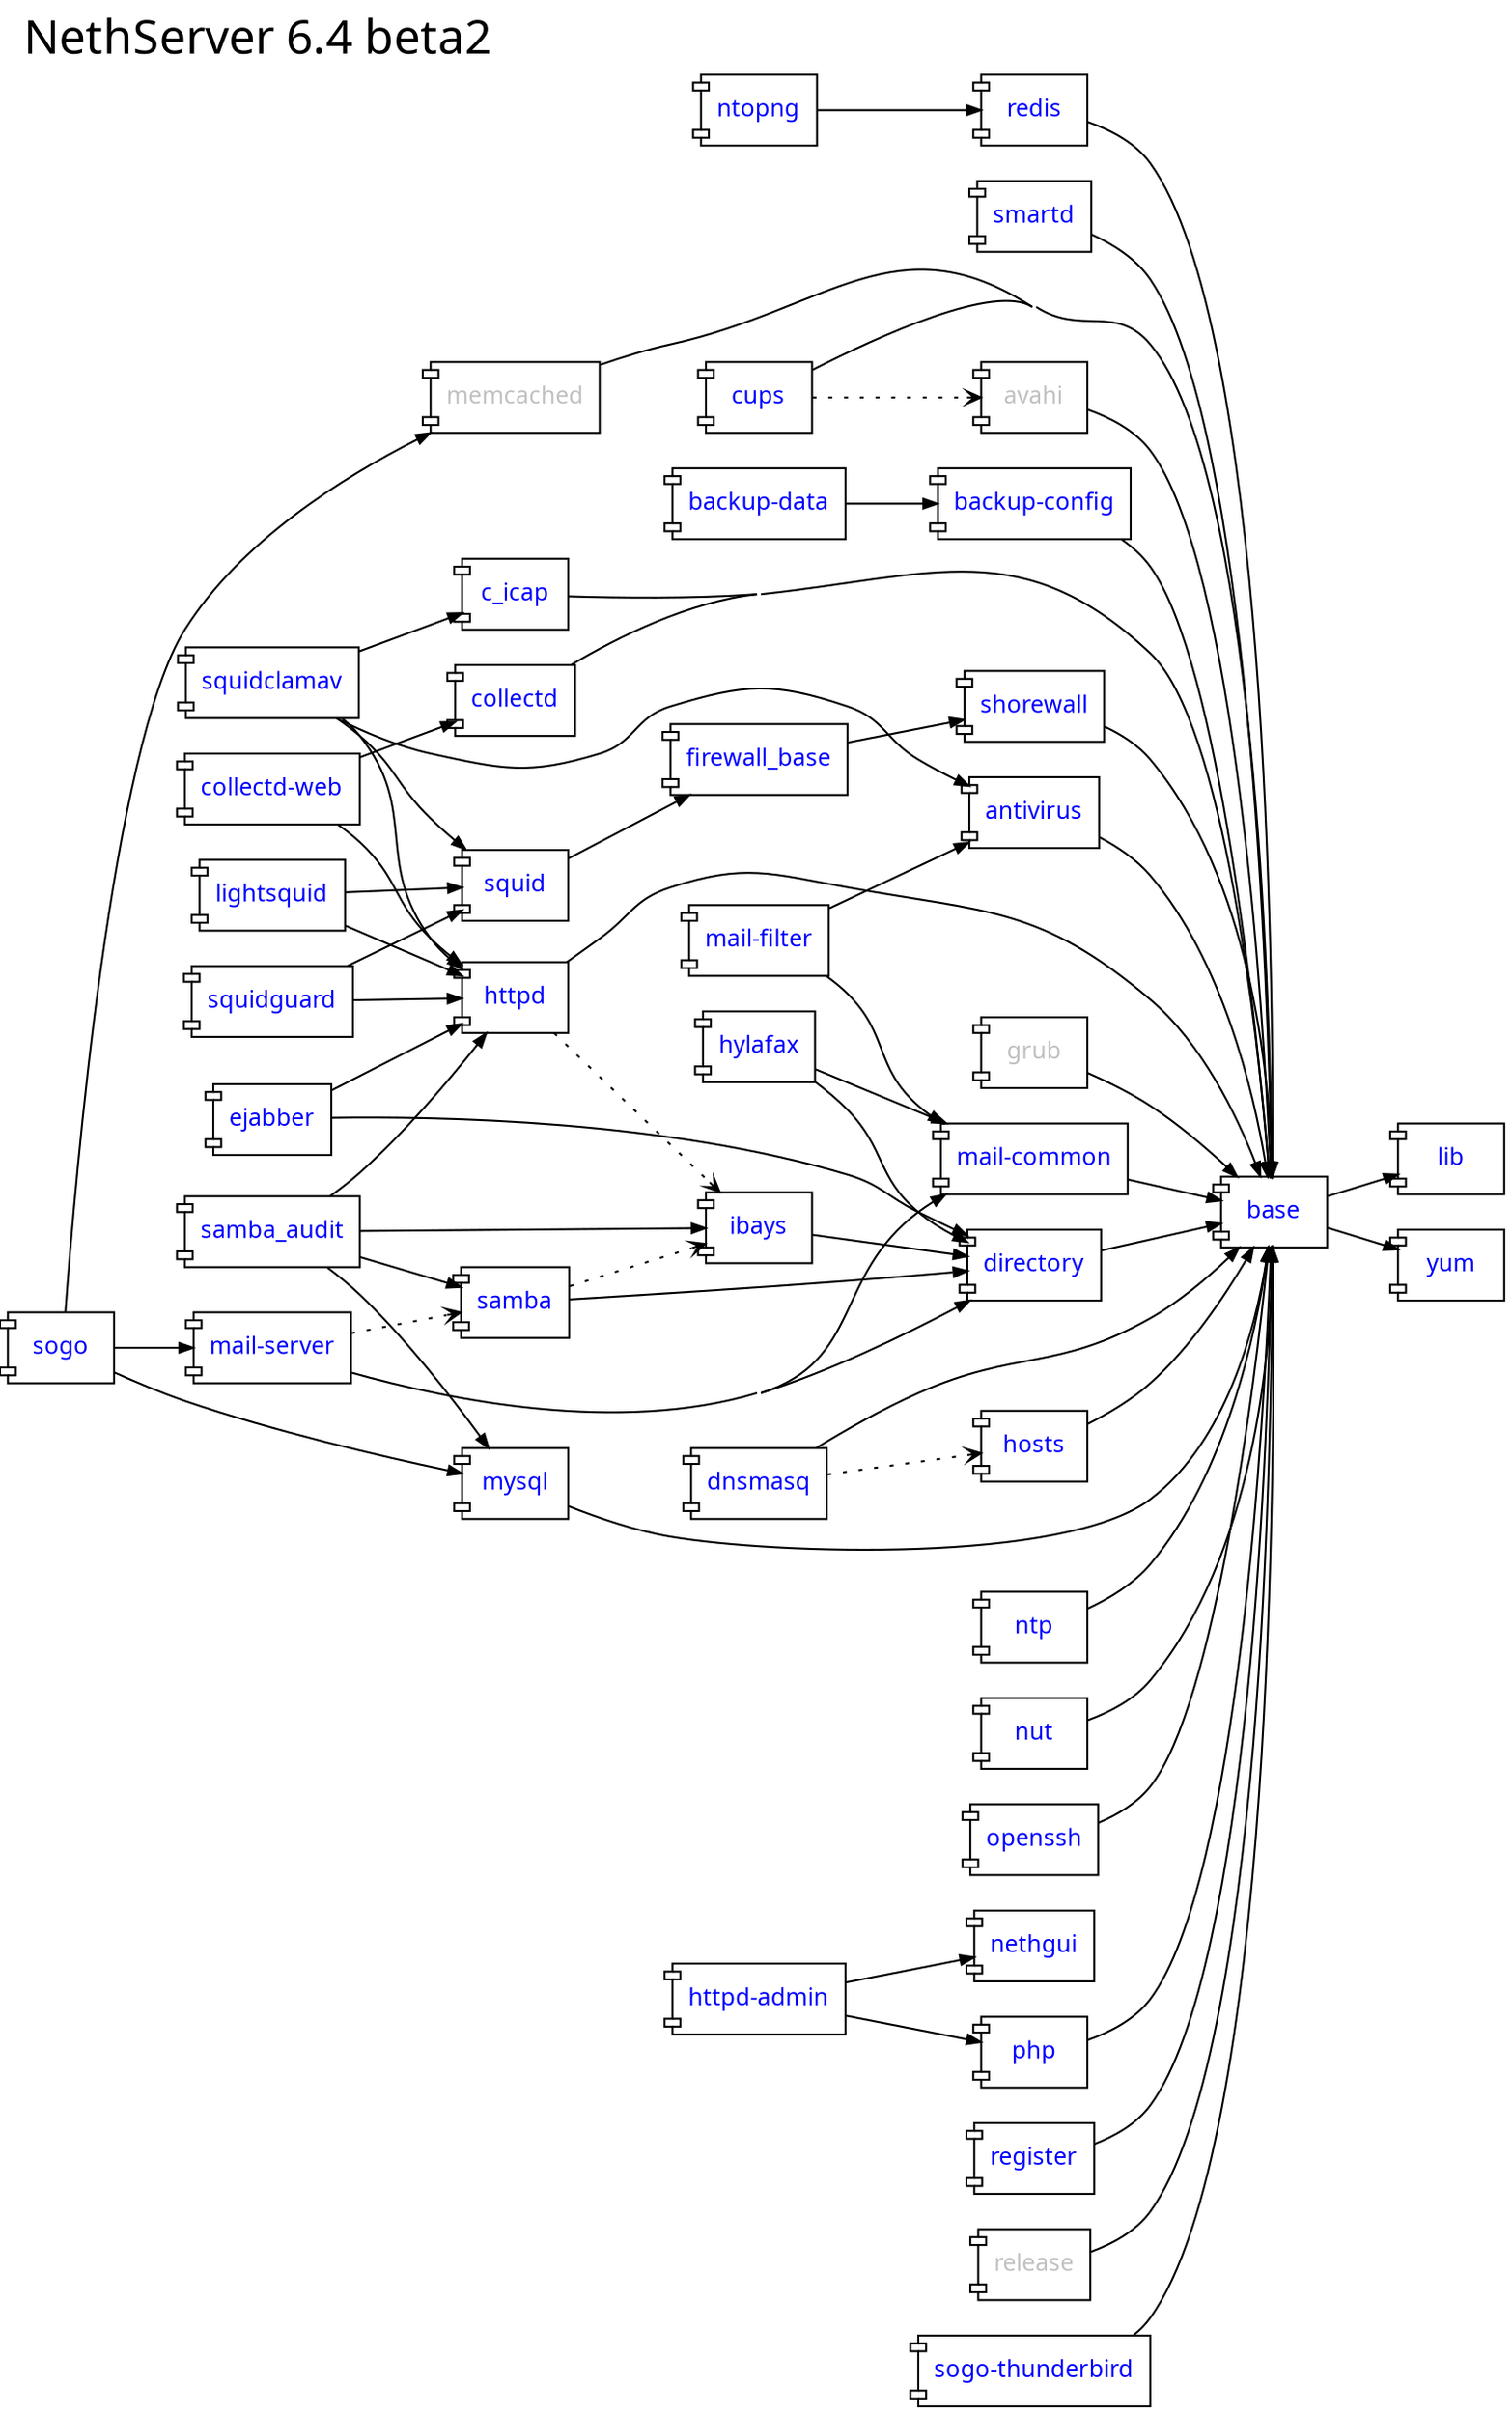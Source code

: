 digraph "v6.4-beta2" {
	rankdir = "LR";
	compound = true;
	concentrate = true;
	label="NethServer 6.4 beta2";
	fontsize = 24.0
	labelloc = "t";
	labeljust = "l";
	fontname="sans-serif";
	

    node [shape="component",fontname="sans-serif",fontcolor=blue,fontsize=12.0];
    edge [arrowsize=0.7];

    antivirus [URL="http://dev.nethesis.it/projects/nethserver/wiki/nethserver-antivirus"];
    avahi [fontcolor=gray];
    backup_config [label="backup-config",URL="http://dev.nethesis.it/projects/nethserver/wiki/nethserver-backup"];
    backup_data [label="backup-data",URL="http://dev.nethesis.it/projects/nethserver/wiki/nethserver-backup"];   
    base [URL="http://dev.nethesis.it/projects/nethserver/wiki/nethserver-base"];
    c_icap [URL="http://dev.nethesis.it/projects/nethserver/wiki/nethserver-c-icap"];
    collectd [URL="http://dev.nethesis.it/projects/nethserver/wiki/nethserver-collectd"];
    collectd_web [label="collectd-web",URL="http://dev.nethesis.it/projects/nethserver/wiki/nethserver-collectd-web"];
    cups [URL="http://dev.nethesis.it/projects/nethserver-cups/wiki/nethserver-cups"];
    directory [URL="http://dev.nethesis.it/projects/nethserver/wiki/nethserver-directory"];
    dnsmasq [URL="http://dev.nethesis.it/projects/nethserver/wiki/nethserver-dnsmasq"];
    ejabber [URL="http://dev.nethesis.it/projects/nethserver-ejabberd/wiki/nethserver-ejabberd"];
    firewall_base [URL="http://dev.nethesis.it/projects/nethserver-ejabberd/wiki/nethserver-firewall-base"];
    grub [fontcolor=gray];
    hosts [URL="http://dev.nethesis.it/projects/nethserver/wiki/nethserver-hosts"];
    httpd_admin [label="httpd-admin",URL="http://dev.nethesis.it/projects/nethserver/wiki/nethserver-httpd-admin"];
    httpd [URL="http://dev.nethesis.it/projects/nethserver/wiki/nethserver-httpd"];
    hylafax [URL="http://dev.nethesis.it/projects/nethserver-hylafax/wiki/nethserver-hylafax"];
    ibays [URL="http://dev.nethesis.it/projects/nethserver/wiki/nethserver-ibays"];
    lib [URL="http://dev.nethesis.it/projects/nethserver/wiki/nethserver-lib"];
    lightsquid [URL="http://dev.nethesis.it/projects/nethserver/wiki/nethserver-lightsquid"];
    mail_common [label="mail-common",URL="http://dev.nethesis.it/projects/nethserver/wiki/nethserver-mail-common"];
    mail_filter [label="mail-filter",URL="http://dev.nethesis.it/projects/nethserver/wiki/nethserver-mail-filter"];
    mail_server [label="mail-server",URL="http://dev.nethesis.it/projects/nethserver/wiki/nethserver-mail-server"];
    memcached [fontcolor=gray];
    mysql [URL="http://dev.nethesis.it/projects/nethserver/wiki/nethserver-mysql"];
    nethgui [URL="http://dev.nethesis.it/projects/nethgui"];
    ntp [URL="http://dev.nethesis.it/projects/nethserver/wiki/nethserver-ntp"];
    ntopng [URL="http://dev.nethesis.it/projects/nethserver/wiki/nethserver-ntopng"];
    nut [URL="http://dev.nethesis.it/projects/nethserver/wiki/nethserver-nut"];
    openssh [URL="http://dev.nethesis.it/projects/nethserver/wiki/nethserver-openssh"];
    php [URL="http://dev.nethesis.it/projects/nethserver/wiki/nethserver-php"];
    redis [URL="http://dev.nethesis.it/projects/nethserver/wiki/nethserver-redis"];
    register [URL="http://dev.nethesis.it/projects/nethserver/wiki/nethserver-register"];
    release [fontcolor=gray];
    samba [URL="http://dev.nethesis.it/projects/nethserver/wiki/nethserver-samba"];
    samba_audit [URL="http://dev.nethesis.it/projects/nethserver/wiki/nethserver-samba-audit"];
    sogo [URL="https://dev.nethesis.it/projects/nethserver/wiki/nethserver-sogo"];
    sogo_thunderbird [label="sogo-thunderbird",URL="https://dev.nethesis.it/projects/nethserver/wiki/nethserver-sogo-thunderbird"];
    shorewall [URL="https://dev.nethesis.it/projects/nethserver/wiki/nethserver-shorewall"];        
    smartd [URL="https://dev.nethesis.it/projects/nethserver/wiki/nethserver-smartd"];    
    squid [URL="https://dev.nethesis.it/projects/nethserver/wiki/nethserver-squid"];
    squidclamav [URL="https://dev.nethesis.it/projects/nethserver/wiki/nethserver-squidclamav"];
    squidguard [URL="https://dev.nethesis.it/projects/nethserver/wiki/nethserver-squidguard"];
    yum [URL="http://dev.nethesis.it/projects/nethserver/wiki/nethserver-yum"];
		       
    base -> lib
    openssh -> base
    directory -> base
    samba -> directory
    ibays -> directory
    httpd -> base
    httpd -> ibays [style=dotted,arrowhead=vee];
    dnsmasq -> hosts [style=dotted,arrowhead=vee];
    dnsmasq -> base
    hosts -> base
    httpd_admin -> php
    httpd_admin -> nethgui
    samba -> ibays [style=dotted,arrowhead=vee];
    base -> yum
    ntp -> base
    php -> base
    mail_server -> directory
    mail_server -> mail_common
    mail_server -> samba [style=dotted,arrowhead=vee];    
    mail_filter -> mail_common
    mail_filter -> antivirus
    mail_common -> base
    antivirus -> base
    release -> base
    grub -> base
    cups -> base
    avahi -> base
    cups -> avahi [style=dotted,arrowhead=vee];
    ejabber -> directory
    ejabber -> httpd
    mysql -> base
    hylafax -> directory
    hylafax -> mail_common
    sogo -> memcached
    sogo -> mail_server
    sogo -> mysql
    sogo_thunderbird -> base
    memcached -> base
    collectd -> base
    collectd_web -> collectd
    collectd_web -> httpd
    backup_config -> base
    backup_data -> backup_config
    register -> base
    smartd -> base
    shorewall -> base
    firewall_base -> shorewall
    squid -> firewall_base
    squidclamav -> squid
    squidclamav -> antivirus
    squidclamav -> httpd
    squidclamav -> c_icap
    c_icap -> base
    lightsquid -> squid
    lightsquid -> httpd
    nut -> base
    samba_audit -> ibays
    samba_audit -> httpd
    samba_audit -> mysql
    samba_audit -> samba
    squidguard -> httpd
    squidguard -> squid
    redis -> base
    ntopng -> redis
}
